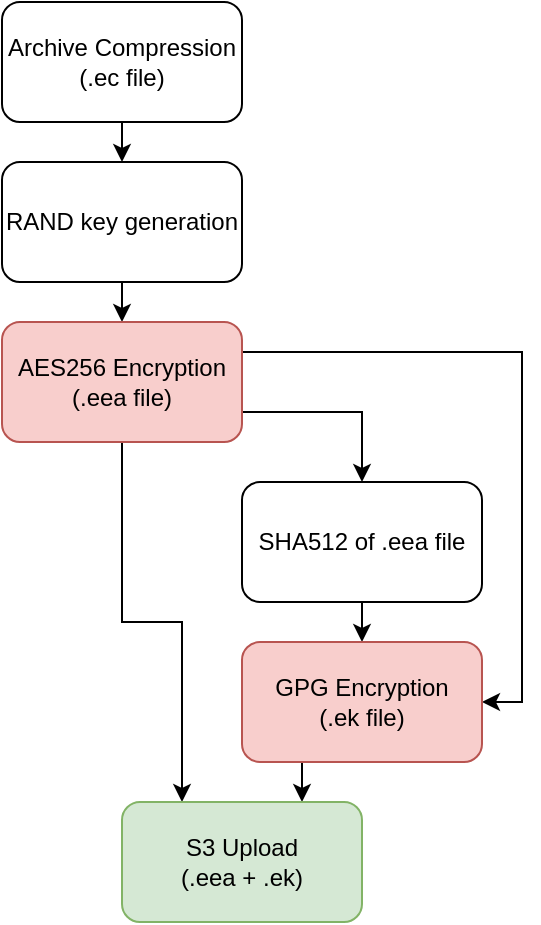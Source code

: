 <mxfile version="24.7.16">
  <diagram name="Page-1" id="xXgkDUD80wh_j66wwPEQ">
    <mxGraphModel dx="1434" dy="907" grid="1" gridSize="10" guides="1" tooltips="1" connect="1" arrows="1" fold="1" page="1" pageScale="1" pageWidth="850" pageHeight="1100" math="0" shadow="0">
      <root>
        <mxCell id="0" />
        <mxCell id="1" parent="0" />
        <mxCell id="BiGUuyi_gC30XPwSA8gK-8" style="edgeStyle=orthogonalEdgeStyle;rounded=0;orthogonalLoop=1;jettySize=auto;html=1;exitX=0.5;exitY=1;exitDx=0;exitDy=0;entryX=0.5;entryY=0;entryDx=0;entryDy=0;" edge="1" parent="1" source="BiGUuyi_gC30XPwSA8gK-1" target="BiGUuyi_gC30XPwSA8gK-2">
          <mxGeometry relative="1" as="geometry" />
        </mxCell>
        <mxCell id="BiGUuyi_gC30XPwSA8gK-1" value="&lt;div&gt;Archive Compression&lt;/div&gt;&lt;div&gt;(.ec file)&lt;br&gt;&lt;/div&gt;" style="rounded=1;whiteSpace=wrap;html=1;" vertex="1" parent="1">
          <mxGeometry x="40" y="160" width="120" height="60" as="geometry" />
        </mxCell>
        <mxCell id="BiGUuyi_gC30XPwSA8gK-9" style="edgeStyle=orthogonalEdgeStyle;rounded=0;orthogonalLoop=1;jettySize=auto;html=1;exitX=0.5;exitY=1;exitDx=0;exitDy=0;entryX=0.5;entryY=0;entryDx=0;entryDy=0;" edge="1" parent="1" source="BiGUuyi_gC30XPwSA8gK-2" target="BiGUuyi_gC30XPwSA8gK-3">
          <mxGeometry relative="1" as="geometry" />
        </mxCell>
        <mxCell id="BiGUuyi_gC30XPwSA8gK-2" value="RAND key generation" style="rounded=1;whiteSpace=wrap;html=1;" vertex="1" parent="1">
          <mxGeometry x="40" y="240" width="120" height="60" as="geometry" />
        </mxCell>
        <mxCell id="BiGUuyi_gC30XPwSA8gK-11" style="edgeStyle=orthogonalEdgeStyle;rounded=0;orthogonalLoop=1;jettySize=auto;html=1;exitX=0.5;exitY=1;exitDx=0;exitDy=0;entryX=0.25;entryY=0;entryDx=0;entryDy=0;" edge="1" parent="1" source="BiGUuyi_gC30XPwSA8gK-3" target="BiGUuyi_gC30XPwSA8gK-6">
          <mxGeometry relative="1" as="geometry" />
        </mxCell>
        <mxCell id="BiGUuyi_gC30XPwSA8gK-13" style="edgeStyle=orthogonalEdgeStyle;rounded=0;orthogonalLoop=1;jettySize=auto;html=1;exitX=1;exitY=0.75;exitDx=0;exitDy=0;entryX=0.5;entryY=0;entryDx=0;entryDy=0;" edge="1" parent="1" source="BiGUuyi_gC30XPwSA8gK-3" target="BiGUuyi_gC30XPwSA8gK-4">
          <mxGeometry relative="1" as="geometry" />
        </mxCell>
        <mxCell id="BiGUuyi_gC30XPwSA8gK-15" style="edgeStyle=orthogonalEdgeStyle;rounded=0;orthogonalLoop=1;jettySize=auto;html=1;exitX=1;exitY=0.25;exitDx=0;exitDy=0;entryX=1;entryY=0.5;entryDx=0;entryDy=0;" edge="1" parent="1" source="BiGUuyi_gC30XPwSA8gK-3" target="BiGUuyi_gC30XPwSA8gK-5">
          <mxGeometry relative="1" as="geometry" />
        </mxCell>
        <mxCell id="BiGUuyi_gC30XPwSA8gK-3" value="&lt;div&gt;AES256 Encryption&lt;/div&gt;&lt;div&gt;(.eea file)&lt;br&gt;&lt;/div&gt;" style="rounded=1;whiteSpace=wrap;html=1;fillColor=#f8cecc;strokeColor=#b85450;" vertex="1" parent="1">
          <mxGeometry x="40" y="320" width="120" height="60" as="geometry" />
        </mxCell>
        <mxCell id="BiGUuyi_gC30XPwSA8gK-14" style="edgeStyle=orthogonalEdgeStyle;rounded=0;orthogonalLoop=1;jettySize=auto;html=1;exitX=0.5;exitY=1;exitDx=0;exitDy=0;entryX=0.5;entryY=0;entryDx=0;entryDy=0;" edge="1" parent="1" source="BiGUuyi_gC30XPwSA8gK-4" target="BiGUuyi_gC30XPwSA8gK-5">
          <mxGeometry relative="1" as="geometry" />
        </mxCell>
        <mxCell id="BiGUuyi_gC30XPwSA8gK-4" value="SHA512 of .eea file" style="rounded=1;whiteSpace=wrap;html=1;" vertex="1" parent="1">
          <mxGeometry x="160" y="400" width="120" height="60" as="geometry" />
        </mxCell>
        <mxCell id="BiGUuyi_gC30XPwSA8gK-12" style="edgeStyle=orthogonalEdgeStyle;rounded=0;orthogonalLoop=1;jettySize=auto;html=1;exitX=0.25;exitY=1;exitDx=0;exitDy=0;entryX=0.75;entryY=0;entryDx=0;entryDy=0;" edge="1" parent="1" source="BiGUuyi_gC30XPwSA8gK-5" target="BiGUuyi_gC30XPwSA8gK-6">
          <mxGeometry relative="1" as="geometry" />
        </mxCell>
        <mxCell id="BiGUuyi_gC30XPwSA8gK-5" value="&lt;div&gt;GPG Encryption&lt;/div&gt;&lt;div&gt;(.ek file)&lt;br&gt;&lt;/div&gt;" style="rounded=1;whiteSpace=wrap;html=1;fillColor=#f8cecc;strokeColor=#b85450;" vertex="1" parent="1">
          <mxGeometry x="160" y="480" width="120" height="60" as="geometry" />
        </mxCell>
        <mxCell id="BiGUuyi_gC30XPwSA8gK-6" value="&lt;div&gt;S3 Upload&lt;/div&gt;&lt;div&gt;(.eea + .ek)&lt;br&gt;&lt;/div&gt;" style="rounded=1;whiteSpace=wrap;html=1;fillColor=#d5e8d4;strokeColor=#82b366;" vertex="1" parent="1">
          <mxGeometry x="100" y="560" width="120" height="60" as="geometry" />
        </mxCell>
      </root>
    </mxGraphModel>
  </diagram>
</mxfile>
